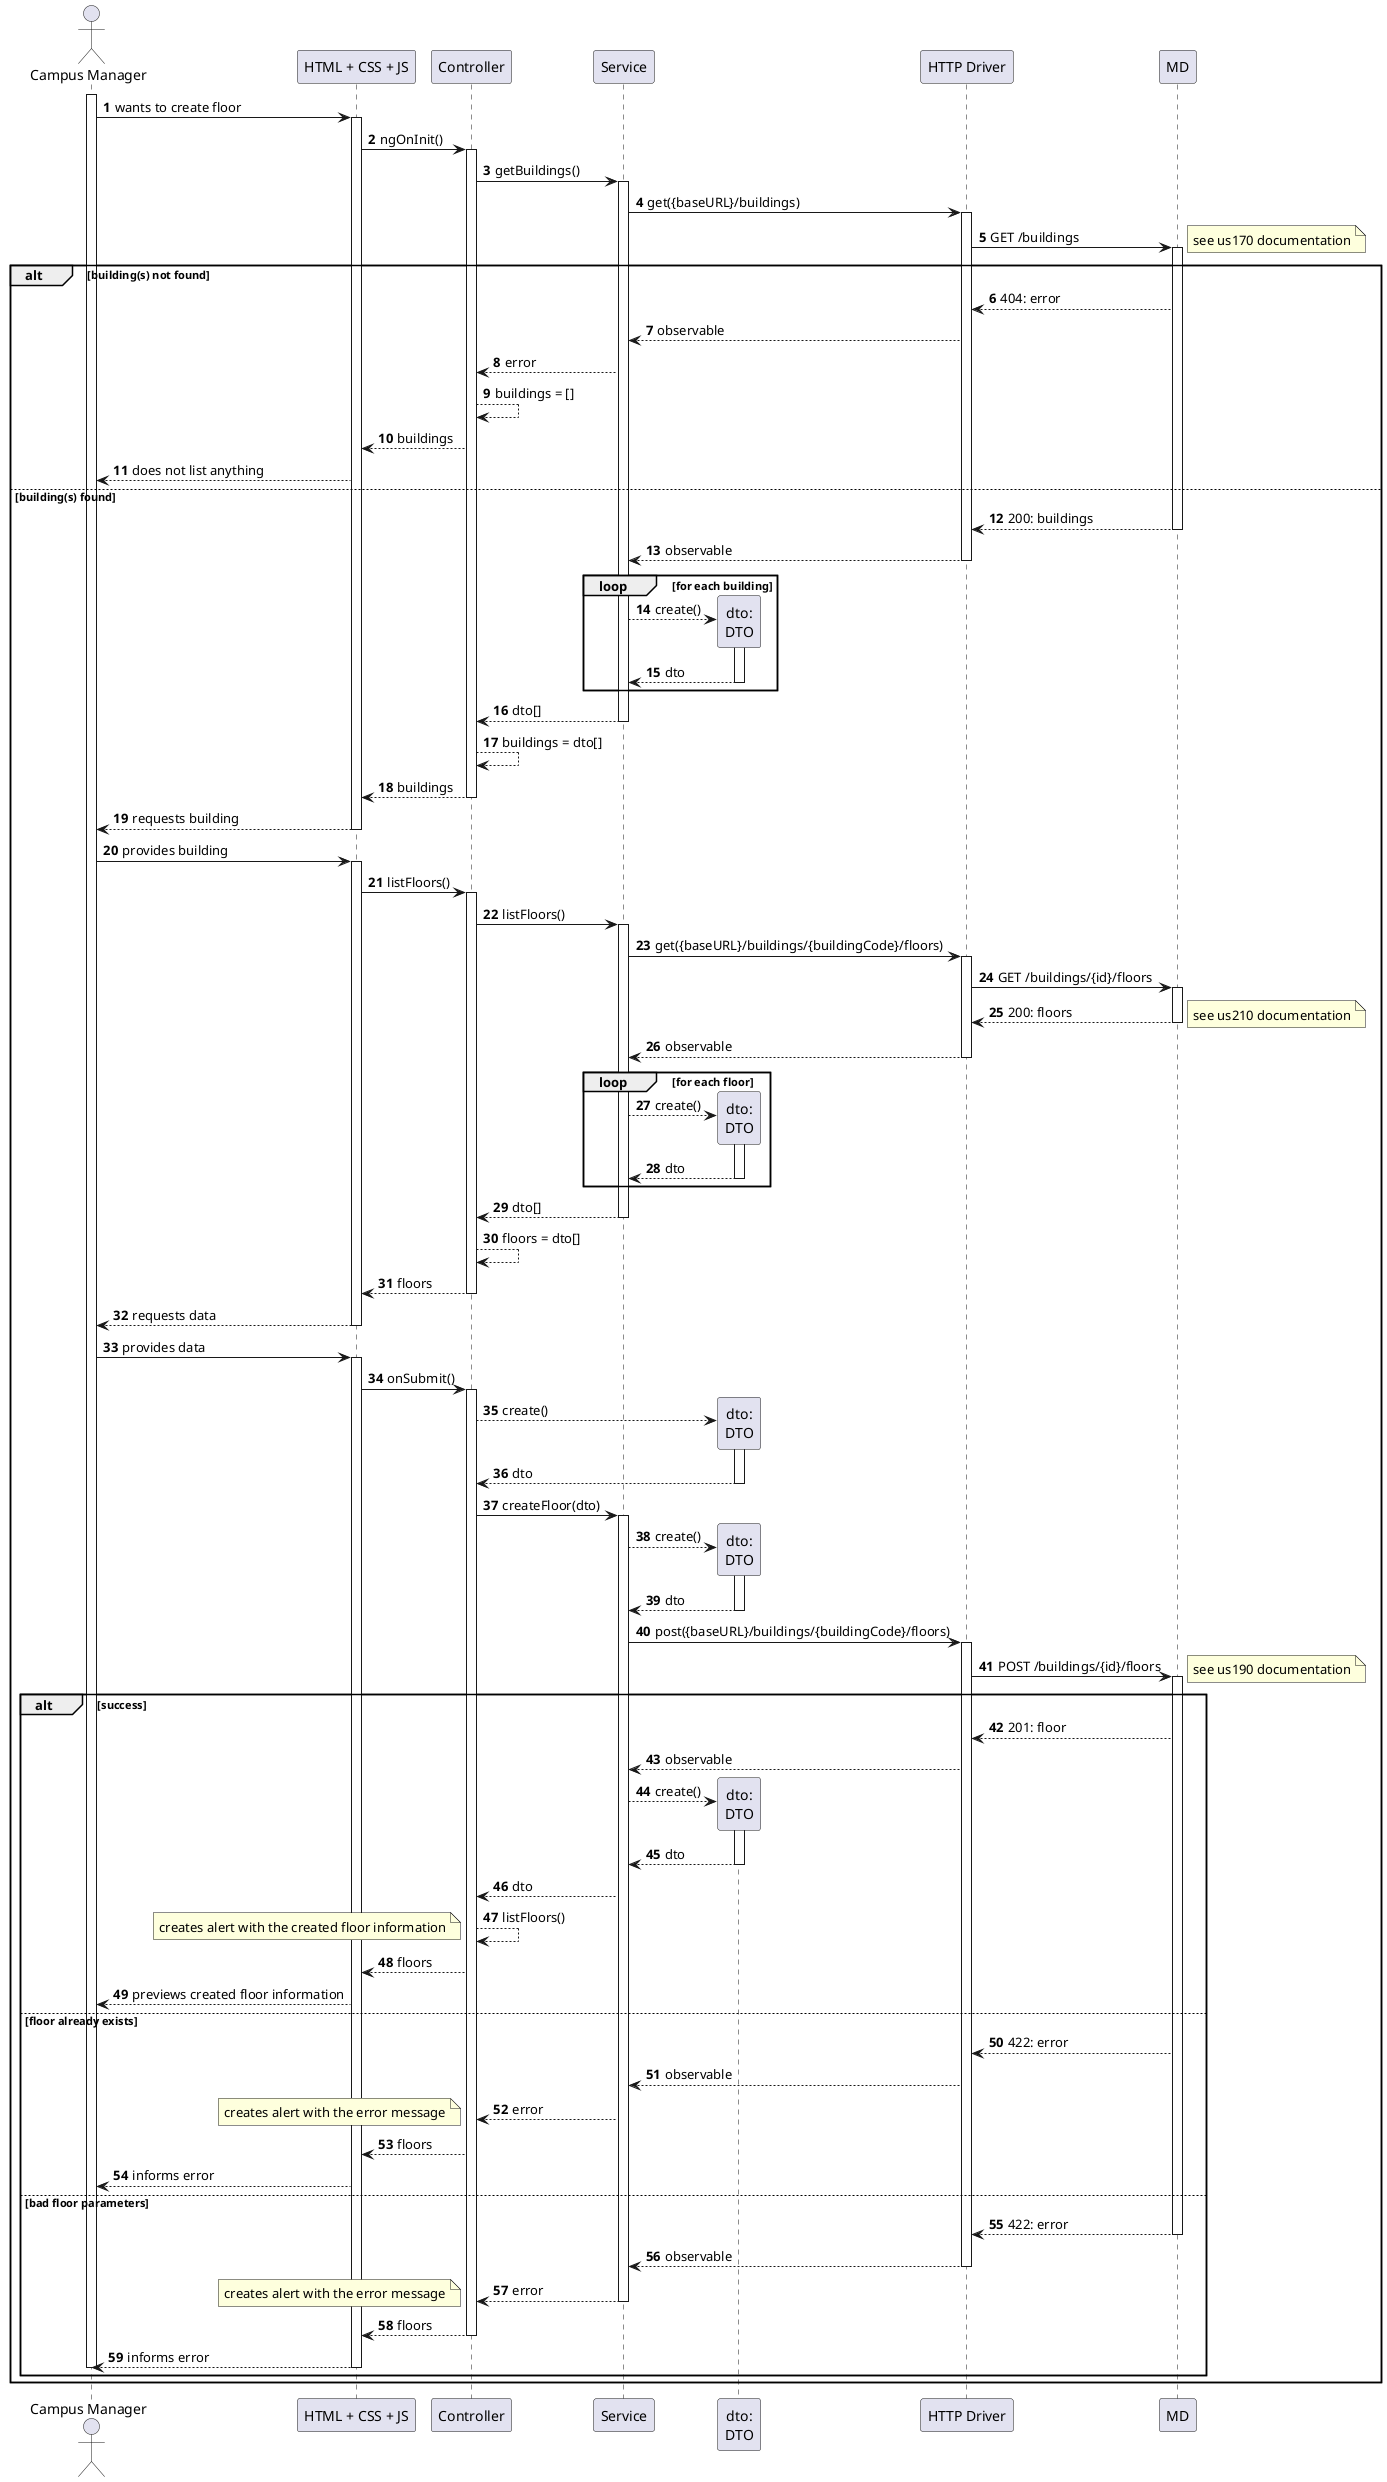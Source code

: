 @startuml
autonumber

actor "Campus Manager" as usr

participant "HTML + CSS + JS" as view
participant "Controller" as ctrl
participant "Service" as svc
participant "dto:\nDTO" as dto

participant "HTTP Driver" as http

participant "MD" as md

activate usr
usr -> view : wants to create floor
    activate view
        view -> ctrl : ngOnInit()
        activate ctrl
            ctrl -> svc : getBuildings()
            activate svc
                svc -> http : get({baseURL}/buildings)
                activate http
                    http -> md : GET /buildings
        alt building(s) not found
            activate md
                note right : see us170 documentation
                md --> http : 404: error
                http --> svc : observable
                svc --> ctrl : error
                ctrl --> ctrl : buildings = []
                ctrl --> view : buildings
                view --> usr : does not list anything
        else building(s) found
                md --> http : 200: buildings
            deactivate md
            http --> svc : observable
            deactivate http

            loop for each building
                svc --> dto** : create()
                activate dto
                    dto --> svc : dto
                deactivate dto
            end

            svc --> ctrl : dto[]
            deactivate svc

            ctrl --> ctrl : buildings = dto[]
            ctrl --> view : buildings
            deactivate ctrl

            view --> usr : requests building
        deactivate view

        usr -> view : provides building
        activate view
            view -> ctrl : listFloors()
            activate ctrl
                ctrl -> svc : listFloors()
                activate svc
                    svc -> http : get({baseURL}/buildings/{buildingCode}/floors)
                    activate http
                        http -> md : GET /buildings/{id}/floors
            activate md
                md --> http : 200: floors
                note right : see us210 documentation
                deactivate md
                    http --> svc : observable
                    deactivate http

                    loop for each floor
                        svc --> dto** : create()
                        activate dto
                            dto --> svc : dto
                        deactivate dto
                    end

                    svc --> ctrl : dto[]
                deactivate svc

                ctrl --> ctrl : floors = dto[]
                ctrl --> view : floors
            deactivate ctrl
            view --> usr : requests data
        deactivate view

        usr -> view : provides data
        activate view
            view -> ctrl : onSubmit()
            activate ctrl
                ctrl --> dto** : create()
                activate dto
                    dto --> ctrl : dto
                deactivate dto

                ctrl -> svc : createFloor(dto)
                activate svc
                    svc --> dto** : create()
                    activate dto
                        dto --> svc : dto
                    deactivate dto

                    svc -> http : post({baseURL}/buildings/{buildingCode}/floors)
                    activate http
                        http -> md : POST /buildings/{id}/floors
            activate md
                note right : see us190 documentation
                alt success
                    md --> http : 201: floor

                    http --> svc : observable

                    svc --> dto** : create()
                    activate dto
                        dto --> svc : dto
                    deactivate dto

                    svc --> ctrl : dto

                ctrl --> ctrl : listFloors()
                note bottom : creates alert with the created floor information
                ctrl --> view : floors
                view --> usr : previews created floor information

                else floor already exists
                    md --> http : 422: error
                    http --> svc : observable
                    svc --> ctrl : error
                    note bottom : creates alert with the error message
                    ctrl --> view : floors
                    view --> usr : informs error
                else bad floor parameters
                    md --> http : 422: error
                    deactivate md
                    http --> svc : observable
                    deactivate http
                    svc --> ctrl : error
                    note bottom : creates alert with the error message
                    deactivate svc
                    ctrl --> view : floors
                    deactivate ctrl
                    view --> usr : informs error
                    deactivate view

                    deactivate usr
                end
            end
@enduml
